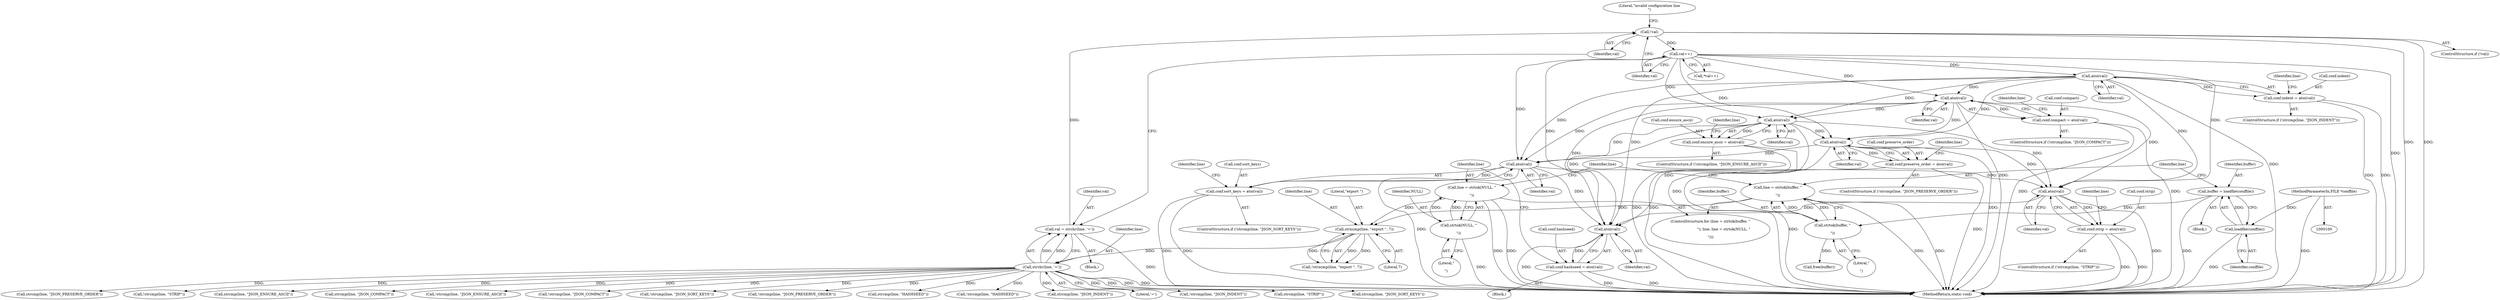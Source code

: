 digraph "0_jansson_8f80c2d83808150724d31793e6ade92749b1faa4_9@pointer" {
"1000136" [label="(Call,!val)"];
"1000130" [label="(Call,val = strchr(line, '='))"];
"1000132" [label="(Call,strchr(line, '='))"];
"1000125" [label="(Call,strncmp(line, \"export \", 7))"];
"1000117" [label="(Call,line = strtok(NULL, \"\r\n\"))"];
"1000119" [label="(Call,strtok(NULL, \"\r\n\"))"];
"1000111" [label="(Call,line = strtok(buffer, \"\r\n\"))"];
"1000113" [label="(Call,strtok(buffer, \"\r\n\"))"];
"1000106" [label="(Call,buffer = loadfile(conffile))"];
"1000108" [label="(Call,loadfile(conffile))"];
"1000101" [label="(MethodParameterIn,FILE *conffile)"];
"1000144" [label="(Call,val++)"];
"1000156" [label="(Call,atoi(val))"];
"1000152" [label="(Call,conf.indent = atoi(val))"];
"1000167" [label="(Call,atoi(val))"];
"1000163" [label="(Call,conf.compact = atoi(val))"];
"1000178" [label="(Call,atoi(val))"];
"1000174" [label="(Call,conf.ensure_ascii = atoi(val))"];
"1000189" [label="(Call,atoi(val))"];
"1000185" [label="(Call,conf.preserve_order = atoi(val))"];
"1000200" [label="(Call,atoi(val))"];
"1000196" [label="(Call,conf.sort_keys = atoi(val))"];
"1000211" [label="(Call,atoi(val))"];
"1000207" [label="(Call,conf.strip = atoi(val))"];
"1000228" [label="(Call,atoi(val))"];
"1000224" [label="(Call,conf.hashseed = atoi(val))"];
"1000205" [label="(Identifier,line)"];
"1000148" [label="(Call,!strcmp(line, \"JSON_INDENT\"))"];
"1000185" [label="(Call,conf.preserve_order = atoi(val))"];
"1000110" [label="(ControlStructure,for (line = strtok(buffer, \"\r\n\"); line; line = strtok(NULL, \"\r\n\")))"];
"1000169" [label="(ControlStructure,if (!strcmp(line, \"JSON_ENSURE_ASCII\")))"];
"1000218" [label="(Block,)"];
"1000108" [label="(Call,loadfile(conffile))"];
"1000152" [label="(Call,conf.indent = atoi(val))"];
"1000161" [label="(Identifier,line)"];
"1000186" [label="(Call,conf.preserve_order)"];
"1000131" [label="(Identifier,val)"];
"1000204" [label="(Call,strcmp(line, \"STRIP\"))"];
"1000107" [label="(Identifier,buffer)"];
"1000207" [label="(Call,conf.strip = atoi(val))"];
"1000114" [label="(Identifier,buffer)"];
"1000191" [label="(ControlStructure,if (!strcmp(line, \"JSON_SORT_KEYS\")))"];
"1000124" [label="(Call,!strncmp(line, \"export \", 7))"];
"1000147" [label="(ControlStructure,if (!strcmp(line, \"JSON_INDENT\")))"];
"1000167" [label="(Call,atoi(val))"];
"1000157" [label="(Identifier,val)"];
"1000172" [label="(Identifier,line)"];
"1000190" [label="(Identifier,val)"];
"1000193" [label="(Call,strcmp(line, \"JSON_SORT_KEYS\"))"];
"1000182" [label="(Call,strcmp(line, \"JSON_PRESERVE_ORDER\"))"];
"1000203" [label="(Call,!strcmp(line, \"STRIP\"))"];
"1000211" [label="(Call,atoi(val))"];
"1000113" [label="(Call,strtok(buffer, \"\r\n\"))"];
"1000120" [label="(Identifier,NULL)"];
"1000171" [label="(Call,strcmp(line, \"JSON_ENSURE_ASCII\"))"];
"1000225" [label="(Call,conf.hashseed)"];
"1000200" [label="(Call,atoi(val))"];
"1000153" [label="(Call,conf.indent)"];
"1000160" [label="(Call,strcmp(line, \"JSON_COMPACT\"))"];
"1000164" [label="(Call,conf.compact)"];
"1000121" [label="(Literal,\"\r\n\")"];
"1000194" [label="(Identifier,line)"];
"1000130" [label="(Call,val = strchr(line, '='))"];
"1000102" [label="(Block,)"];
"1000197" [label="(Call,conf.sort_keys)"];
"1000168" [label="(Identifier,val)"];
"1000128" [label="(Literal,7)"];
"1000101" [label="(MethodParameterIn,FILE *conffile)"];
"1000119" [label="(Call,strtok(NULL, \"\r\n\"))"];
"1000122" [label="(Block,)"];
"1000170" [label="(Call,!strcmp(line, \"JSON_ENSURE_ASCII\"))"];
"1000237" [label="(Call,free(buffer))"];
"1000159" [label="(Call,!strcmp(line, \"JSON_COMPACT\"))"];
"1000192" [label="(Call,!strcmp(line, \"JSON_SORT_KEYS\"))"];
"1000140" [label="(Literal,\"invalid configuration line\n\")"];
"1000145" [label="(Identifier,val)"];
"1000181" [label="(Call,!strcmp(line, \"JSON_PRESERVE_ORDER\"))"];
"1000180" [label="(ControlStructure,if (!strcmp(line, \"JSON_PRESERVE_ORDER\")))"];
"1000125" [label="(Call,strncmp(line, \"export \", 7))"];
"1000116" [label="(Identifier,line)"];
"1000137" [label="(Identifier,val)"];
"1000127" [label="(Literal,\"export \")"];
"1000118" [label="(Identifier,line)"];
"1000215" [label="(Call,strcmp(line, \"HASHSEED\"))"];
"1000115" [label="(Literal,\"\r\n\")"];
"1000158" [label="(ControlStructure,if (!strcmp(line, \"JSON_COMPACT\")))"];
"1000126" [label="(Identifier,line)"];
"1000214" [label="(Call,!strcmp(line, \"HASHSEED\"))"];
"1000135" [label="(ControlStructure,if (!val))"];
"1000201" [label="(Identifier,val)"];
"1000189" [label="(Call,atoi(val))"];
"1000228" [label="(Call,atoi(val))"];
"1000112" [label="(Identifier,line)"];
"1000175" [label="(Call,conf.ensure_ascii)"];
"1000208" [label="(Call,conf.strip)"];
"1000117" [label="(Call,line = strtok(NULL, \"\r\n\"))"];
"1000149" [label="(Call,strcmp(line, \"JSON_INDENT\"))"];
"1000163" [label="(Call,conf.compact = atoi(val))"];
"1000109" [label="(Identifier,conffile)"];
"1000196" [label="(Call,conf.sort_keys = atoi(val))"];
"1000229" [label="(Identifier,val)"];
"1000216" [label="(Identifier,line)"];
"1000179" [label="(Identifier,val)"];
"1000224" [label="(Call,conf.hashseed = atoi(val))"];
"1000174" [label="(Call,conf.ensure_ascii = atoi(val))"];
"1000202" [label="(ControlStructure,if (!strcmp(line, \"STRIP\")))"];
"1000239" [label="(MethodReturn,static void)"];
"1000178" [label="(Call,atoi(val))"];
"1000144" [label="(Call,val++)"];
"1000143" [label="(Call,*val++)"];
"1000132" [label="(Call,strchr(line, '='))"];
"1000212" [label="(Identifier,val)"];
"1000156" [label="(Call,atoi(val))"];
"1000106" [label="(Call,buffer = loadfile(conffile))"];
"1000133" [label="(Identifier,line)"];
"1000136" [label="(Call,!val)"];
"1000183" [label="(Identifier,line)"];
"1000134" [label="(Literal,'=')"];
"1000111" [label="(Call,line = strtok(buffer, \"\r\n\"))"];
"1000136" -> "1000135"  [label="AST: "];
"1000136" -> "1000137"  [label="CFG: "];
"1000137" -> "1000136"  [label="AST: "];
"1000140" -> "1000136"  [label="CFG: "];
"1000145" -> "1000136"  [label="CFG: "];
"1000136" -> "1000239"  [label="DDG: "];
"1000136" -> "1000239"  [label="DDG: "];
"1000130" -> "1000136"  [label="DDG: "];
"1000136" -> "1000144"  [label="DDG: "];
"1000130" -> "1000122"  [label="AST: "];
"1000130" -> "1000132"  [label="CFG: "];
"1000131" -> "1000130"  [label="AST: "];
"1000132" -> "1000130"  [label="AST: "];
"1000137" -> "1000130"  [label="CFG: "];
"1000130" -> "1000239"  [label="DDG: "];
"1000132" -> "1000130"  [label="DDG: "];
"1000132" -> "1000130"  [label="DDG: "];
"1000132" -> "1000134"  [label="CFG: "];
"1000133" -> "1000132"  [label="AST: "];
"1000134" -> "1000132"  [label="AST: "];
"1000132" -> "1000239"  [label="DDG: "];
"1000125" -> "1000132"  [label="DDG: "];
"1000132" -> "1000148"  [label="DDG: "];
"1000132" -> "1000149"  [label="DDG: "];
"1000132" -> "1000159"  [label="DDG: "];
"1000132" -> "1000160"  [label="DDG: "];
"1000132" -> "1000170"  [label="DDG: "];
"1000132" -> "1000171"  [label="DDG: "];
"1000132" -> "1000181"  [label="DDG: "];
"1000132" -> "1000182"  [label="DDG: "];
"1000132" -> "1000192"  [label="DDG: "];
"1000132" -> "1000193"  [label="DDG: "];
"1000132" -> "1000203"  [label="DDG: "];
"1000132" -> "1000204"  [label="DDG: "];
"1000132" -> "1000214"  [label="DDG: "];
"1000132" -> "1000215"  [label="DDG: "];
"1000125" -> "1000124"  [label="AST: "];
"1000125" -> "1000128"  [label="CFG: "];
"1000126" -> "1000125"  [label="AST: "];
"1000127" -> "1000125"  [label="AST: "];
"1000128" -> "1000125"  [label="AST: "];
"1000124" -> "1000125"  [label="CFG: "];
"1000125" -> "1000124"  [label="DDG: "];
"1000125" -> "1000124"  [label="DDG: "];
"1000125" -> "1000124"  [label="DDG: "];
"1000117" -> "1000125"  [label="DDG: "];
"1000111" -> "1000125"  [label="DDG: "];
"1000117" -> "1000110"  [label="AST: "];
"1000117" -> "1000119"  [label="CFG: "];
"1000118" -> "1000117"  [label="AST: "];
"1000119" -> "1000117"  [label="AST: "];
"1000116" -> "1000117"  [label="CFG: "];
"1000117" -> "1000239"  [label="DDG: "];
"1000117" -> "1000239"  [label="DDG: "];
"1000119" -> "1000117"  [label="DDG: "];
"1000119" -> "1000117"  [label="DDG: "];
"1000119" -> "1000121"  [label="CFG: "];
"1000120" -> "1000119"  [label="AST: "];
"1000121" -> "1000119"  [label="AST: "];
"1000119" -> "1000239"  [label="DDG: "];
"1000111" -> "1000110"  [label="AST: "];
"1000111" -> "1000113"  [label="CFG: "];
"1000112" -> "1000111"  [label="AST: "];
"1000113" -> "1000111"  [label="AST: "];
"1000116" -> "1000111"  [label="CFG: "];
"1000111" -> "1000239"  [label="DDG: "];
"1000111" -> "1000239"  [label="DDG: "];
"1000113" -> "1000111"  [label="DDG: "];
"1000113" -> "1000111"  [label="DDG: "];
"1000113" -> "1000115"  [label="CFG: "];
"1000114" -> "1000113"  [label="AST: "];
"1000115" -> "1000113"  [label="AST: "];
"1000106" -> "1000113"  [label="DDG: "];
"1000113" -> "1000237"  [label="DDG: "];
"1000106" -> "1000102"  [label="AST: "];
"1000106" -> "1000108"  [label="CFG: "];
"1000107" -> "1000106"  [label="AST: "];
"1000108" -> "1000106"  [label="AST: "];
"1000112" -> "1000106"  [label="CFG: "];
"1000106" -> "1000239"  [label="DDG: "];
"1000108" -> "1000106"  [label="DDG: "];
"1000108" -> "1000109"  [label="CFG: "];
"1000109" -> "1000108"  [label="AST: "];
"1000108" -> "1000239"  [label="DDG: "];
"1000101" -> "1000108"  [label="DDG: "];
"1000101" -> "1000100"  [label="AST: "];
"1000101" -> "1000239"  [label="DDG: "];
"1000144" -> "1000143"  [label="AST: "];
"1000144" -> "1000145"  [label="CFG: "];
"1000145" -> "1000144"  [label="AST: "];
"1000143" -> "1000144"  [label="CFG: "];
"1000144" -> "1000239"  [label="DDG: "];
"1000144" -> "1000156"  [label="DDG: "];
"1000144" -> "1000167"  [label="DDG: "];
"1000144" -> "1000178"  [label="DDG: "];
"1000144" -> "1000189"  [label="DDG: "];
"1000144" -> "1000200"  [label="DDG: "];
"1000144" -> "1000211"  [label="DDG: "];
"1000144" -> "1000228"  [label="DDG: "];
"1000156" -> "1000152"  [label="AST: "];
"1000156" -> "1000157"  [label="CFG: "];
"1000157" -> "1000156"  [label="AST: "];
"1000152" -> "1000156"  [label="CFG: "];
"1000156" -> "1000239"  [label="DDG: "];
"1000156" -> "1000152"  [label="DDG: "];
"1000156" -> "1000167"  [label="DDG: "];
"1000156" -> "1000178"  [label="DDG: "];
"1000156" -> "1000189"  [label="DDG: "];
"1000156" -> "1000200"  [label="DDG: "];
"1000156" -> "1000211"  [label="DDG: "];
"1000156" -> "1000228"  [label="DDG: "];
"1000152" -> "1000147"  [label="AST: "];
"1000153" -> "1000152"  [label="AST: "];
"1000161" -> "1000152"  [label="CFG: "];
"1000152" -> "1000239"  [label="DDG: "];
"1000152" -> "1000239"  [label="DDG: "];
"1000167" -> "1000163"  [label="AST: "];
"1000167" -> "1000168"  [label="CFG: "];
"1000168" -> "1000167"  [label="AST: "];
"1000163" -> "1000167"  [label="CFG: "];
"1000167" -> "1000239"  [label="DDG: "];
"1000167" -> "1000163"  [label="DDG: "];
"1000167" -> "1000178"  [label="DDG: "];
"1000167" -> "1000189"  [label="DDG: "];
"1000167" -> "1000200"  [label="DDG: "];
"1000167" -> "1000211"  [label="DDG: "];
"1000167" -> "1000228"  [label="DDG: "];
"1000163" -> "1000158"  [label="AST: "];
"1000164" -> "1000163"  [label="AST: "];
"1000172" -> "1000163"  [label="CFG: "];
"1000163" -> "1000239"  [label="DDG: "];
"1000163" -> "1000239"  [label="DDG: "];
"1000178" -> "1000174"  [label="AST: "];
"1000178" -> "1000179"  [label="CFG: "];
"1000179" -> "1000178"  [label="AST: "];
"1000174" -> "1000178"  [label="CFG: "];
"1000178" -> "1000239"  [label="DDG: "];
"1000178" -> "1000174"  [label="DDG: "];
"1000178" -> "1000189"  [label="DDG: "];
"1000178" -> "1000200"  [label="DDG: "];
"1000178" -> "1000211"  [label="DDG: "];
"1000178" -> "1000228"  [label="DDG: "];
"1000174" -> "1000169"  [label="AST: "];
"1000175" -> "1000174"  [label="AST: "];
"1000183" -> "1000174"  [label="CFG: "];
"1000174" -> "1000239"  [label="DDG: "];
"1000174" -> "1000239"  [label="DDG: "];
"1000189" -> "1000185"  [label="AST: "];
"1000189" -> "1000190"  [label="CFG: "];
"1000190" -> "1000189"  [label="AST: "];
"1000185" -> "1000189"  [label="CFG: "];
"1000189" -> "1000239"  [label="DDG: "];
"1000189" -> "1000185"  [label="DDG: "];
"1000189" -> "1000200"  [label="DDG: "];
"1000189" -> "1000211"  [label="DDG: "];
"1000189" -> "1000228"  [label="DDG: "];
"1000185" -> "1000180"  [label="AST: "];
"1000186" -> "1000185"  [label="AST: "];
"1000194" -> "1000185"  [label="CFG: "];
"1000185" -> "1000239"  [label="DDG: "];
"1000185" -> "1000239"  [label="DDG: "];
"1000200" -> "1000196"  [label="AST: "];
"1000200" -> "1000201"  [label="CFG: "];
"1000201" -> "1000200"  [label="AST: "];
"1000196" -> "1000200"  [label="CFG: "];
"1000200" -> "1000239"  [label="DDG: "];
"1000200" -> "1000196"  [label="DDG: "];
"1000200" -> "1000211"  [label="DDG: "];
"1000200" -> "1000228"  [label="DDG: "];
"1000196" -> "1000191"  [label="AST: "];
"1000197" -> "1000196"  [label="AST: "];
"1000205" -> "1000196"  [label="CFG: "];
"1000196" -> "1000239"  [label="DDG: "];
"1000196" -> "1000239"  [label="DDG: "];
"1000211" -> "1000207"  [label="AST: "];
"1000211" -> "1000212"  [label="CFG: "];
"1000212" -> "1000211"  [label="AST: "];
"1000207" -> "1000211"  [label="CFG: "];
"1000211" -> "1000239"  [label="DDG: "];
"1000211" -> "1000207"  [label="DDG: "];
"1000211" -> "1000228"  [label="DDG: "];
"1000207" -> "1000202"  [label="AST: "];
"1000208" -> "1000207"  [label="AST: "];
"1000216" -> "1000207"  [label="CFG: "];
"1000207" -> "1000239"  [label="DDG: "];
"1000207" -> "1000239"  [label="DDG: "];
"1000228" -> "1000224"  [label="AST: "];
"1000228" -> "1000229"  [label="CFG: "];
"1000229" -> "1000228"  [label="AST: "];
"1000224" -> "1000228"  [label="CFG: "];
"1000228" -> "1000239"  [label="DDG: "];
"1000228" -> "1000224"  [label="DDG: "];
"1000224" -> "1000218"  [label="AST: "];
"1000225" -> "1000224"  [label="AST: "];
"1000118" -> "1000224"  [label="CFG: "];
"1000224" -> "1000239"  [label="DDG: "];
"1000224" -> "1000239"  [label="DDG: "];
}
